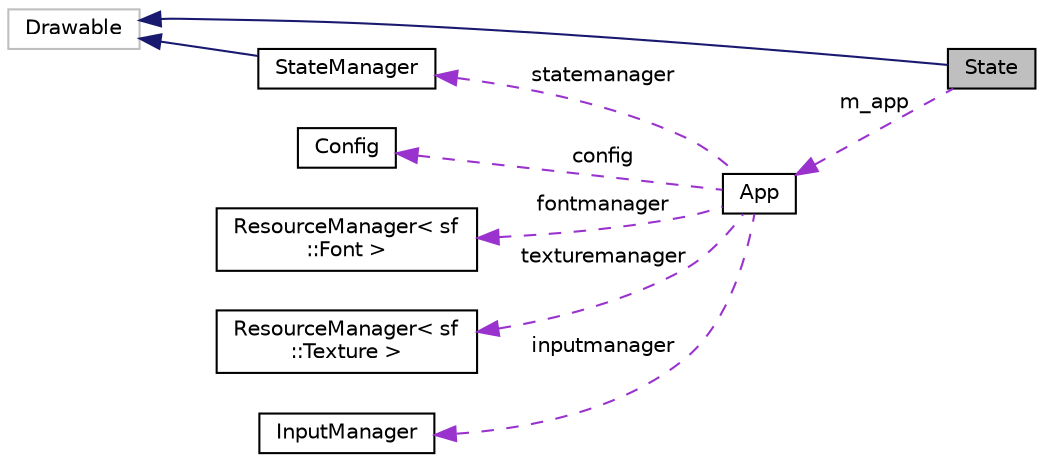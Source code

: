 digraph "State"
{
  edge [fontname="Helvetica",fontsize="10",labelfontname="Helvetica",labelfontsize="10"];
  node [fontname="Helvetica",fontsize="10",shape=record];
  rankdir="LR";
  Node1 [label="State",height=0.2,width=0.4,color="black", fillcolor="grey75", style="filled" fontcolor="black"];
  Node2 -> Node1 [dir="back",color="midnightblue",fontsize="10",style="solid",fontname="Helvetica"];
  Node2 [label="Drawable",height=0.2,width=0.4,color="grey75", fillcolor="white", style="filled"];
  Node3 -> Node1 [dir="back",color="darkorchid3",fontsize="10",style="dashed",label=" m_app" ,fontname="Helvetica"];
  Node3 [label="App",height=0.2,width=0.4,color="black", fillcolor="white", style="filled",URL="$class_app.html"];
  Node4 -> Node3 [dir="back",color="darkorchid3",fontsize="10",style="dashed",label=" config" ,fontname="Helvetica"];
  Node4 [label="Config",height=0.2,width=0.4,color="black", fillcolor="white", style="filled",URL="$class_config.html"];
  Node5 -> Node3 [dir="back",color="darkorchid3",fontsize="10",style="dashed",label=" fontmanager" ,fontname="Helvetica"];
  Node5 [label="ResourceManager\< sf\l::Font \>",height=0.2,width=0.4,color="black", fillcolor="white", style="filled",URL="$class_resource_manager.html"];
  Node6 -> Node3 [dir="back",color="darkorchid3",fontsize="10",style="dashed",label=" statemanager" ,fontname="Helvetica"];
  Node6 [label="StateManager",height=0.2,width=0.4,color="black", fillcolor="white", style="filled",URL="$class_state_manager.html"];
  Node2 -> Node6 [dir="back",color="midnightblue",fontsize="10",style="solid",fontname="Helvetica"];
  Node7 -> Node3 [dir="back",color="darkorchid3",fontsize="10",style="dashed",label=" texturemanager" ,fontname="Helvetica"];
  Node7 [label="ResourceManager\< sf\l::Texture \>",height=0.2,width=0.4,color="black", fillcolor="white", style="filled",URL="$class_resource_manager.html"];
  Node8 -> Node3 [dir="back",color="darkorchid3",fontsize="10",style="dashed",label=" inputmanager" ,fontname="Helvetica"];
  Node8 [label="InputManager",height=0.2,width=0.4,color="black", fillcolor="white", style="filled",URL="$class_input_manager.html"];
}
